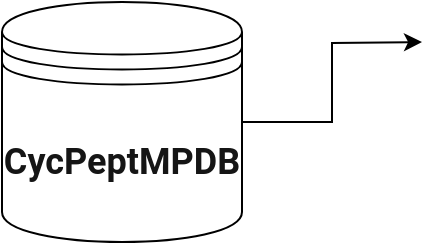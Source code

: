 <mxfile version="24.7.14">
  <diagram name="Page-1" id="wZ6BwmfHZU7fu6fwhbLw">
    <mxGraphModel dx="947" dy="483" grid="1" gridSize="10" guides="1" tooltips="1" connect="1" arrows="1" fold="1" page="1" pageScale="1" pageWidth="850" pageHeight="1100" math="0" shadow="0">
      <root>
        <mxCell id="0" />
        <mxCell id="1" parent="0" />
        <mxCell id="F46a0bnzP-12y5s0f8j_-2" style="edgeStyle=orthogonalEdgeStyle;rounded=0;orthogonalLoop=1;jettySize=auto;html=1;" edge="1" parent="1" source="F46a0bnzP-12y5s0f8j_-1">
          <mxGeometry relative="1" as="geometry">
            <mxPoint x="250" y="60" as="targetPoint" />
          </mxGeometry>
        </mxCell>
        <mxCell id="F46a0bnzP-12y5s0f8j_-1" value="&lt;span style=&quot;color: rgb(21, 21, 21); font-family: Roboto, arial, sans-serif; font-size: 18px; font-weight: 700; background-color: rgb(255, 255, 255);&quot;&gt;CycPeptMPDB&lt;/span&gt;" style="shape=datastore;whiteSpace=wrap;html=1;" vertex="1" parent="1">
          <mxGeometry x="40" y="40" width="120" height="120" as="geometry" />
        </mxCell>
      </root>
    </mxGraphModel>
  </diagram>
</mxfile>
